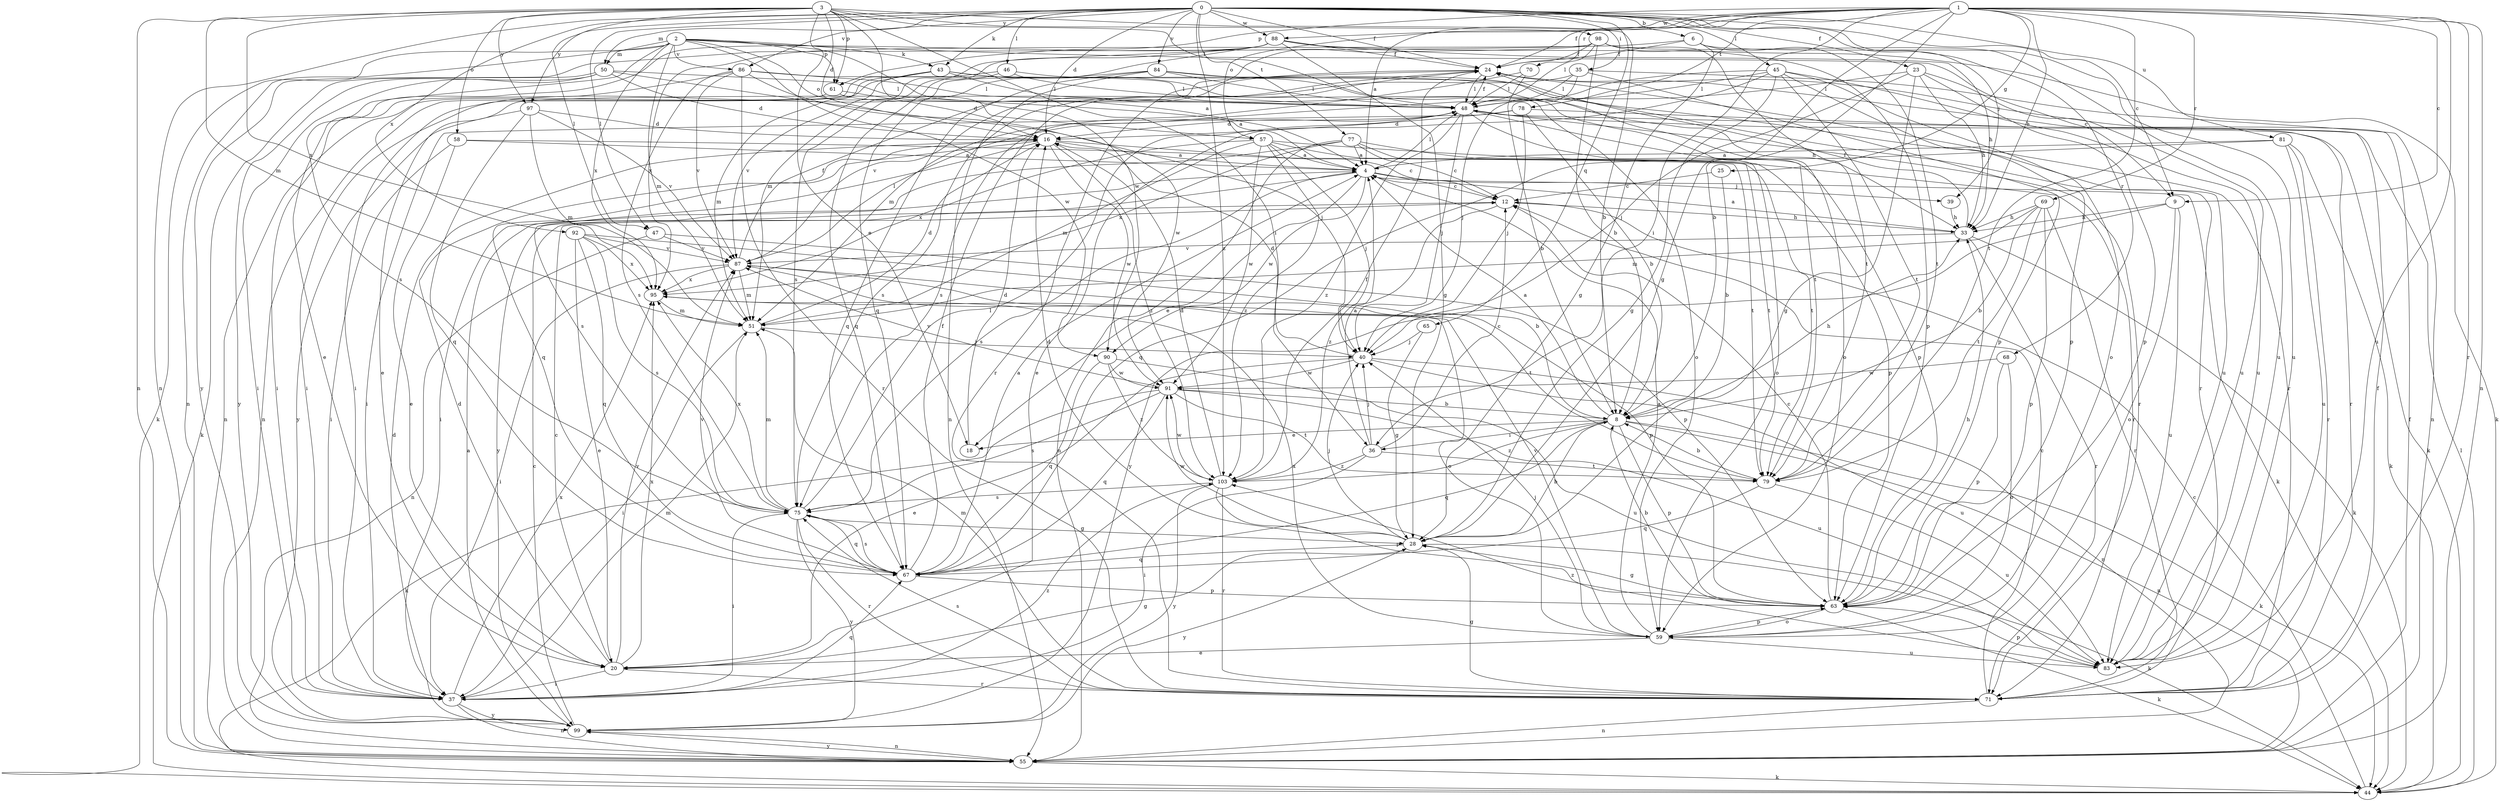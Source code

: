strict digraph  {
0;
1;
2;
3;
4;
6;
8;
9;
12;
16;
18;
20;
23;
24;
25;
28;
33;
35;
36;
37;
39;
40;
43;
44;
45;
46;
47;
48;
50;
51;
55;
57;
58;
59;
61;
63;
65;
67;
68;
69;
70;
71;
75;
77;
78;
79;
81;
83;
84;
86;
87;
88;
90;
91;
92;
95;
97;
98;
99;
103;
0 -> 6  [label=b];
0 -> 9  [label=c];
0 -> 16  [label=d];
0 -> 23  [label=f];
0 -> 24  [label=f];
0 -> 35  [label=i];
0 -> 39  [label=j];
0 -> 43  [label=k];
0 -> 45  [label=l];
0 -> 46  [label=l];
0 -> 47  [label=l];
0 -> 50  [label=m];
0 -> 55  [label=n];
0 -> 65  [label=q];
0 -> 68  [label=r];
0 -> 77  [label=t];
0 -> 81  [label=u];
0 -> 84  [label=v];
0 -> 86  [label=v];
0 -> 88  [label=w];
0 -> 92  [label=x];
0 -> 97  [label=y];
0 -> 103  [label=z];
1 -> 4  [label=a];
1 -> 8  [label=b];
1 -> 9  [label=c];
1 -> 24  [label=f];
1 -> 25  [label=g];
1 -> 28  [label=g];
1 -> 33  [label=h];
1 -> 36  [label=i];
1 -> 55  [label=n];
1 -> 57  [label=o];
1 -> 61  [label=p];
1 -> 69  [label=r];
1 -> 70  [label=r];
1 -> 71  [label=r];
1 -> 78  [label=t];
1 -> 79  [label=t];
1 -> 83  [label=u];
1 -> 88  [label=w];
2 -> 4  [label=a];
2 -> 9  [label=c];
2 -> 43  [label=k];
2 -> 44  [label=k];
2 -> 50  [label=m];
2 -> 51  [label=m];
2 -> 55  [label=n];
2 -> 57  [label=o];
2 -> 61  [label=p];
2 -> 75  [label=s];
2 -> 86  [label=v];
2 -> 90  [label=w];
2 -> 95  [label=x];
3 -> 8  [label=b];
3 -> 16  [label=d];
3 -> 18  [label=e];
3 -> 36  [label=i];
3 -> 47  [label=l];
3 -> 48  [label=l];
3 -> 51  [label=m];
3 -> 55  [label=n];
3 -> 58  [label=o];
3 -> 61  [label=p];
3 -> 90  [label=w];
3 -> 95  [label=x];
3 -> 97  [label=y];
3 -> 98  [label=y];
4 -> 12  [label=c];
4 -> 18  [label=e];
4 -> 39  [label=j];
4 -> 44  [label=k];
4 -> 48  [label=l];
4 -> 75  [label=s];
4 -> 90  [label=w];
4 -> 99  [label=y];
6 -> 24  [label=f];
6 -> 28  [label=g];
6 -> 79  [label=t];
6 -> 83  [label=u];
6 -> 95  [label=x];
8 -> 4  [label=a];
8 -> 18  [label=e];
8 -> 33  [label=h];
8 -> 36  [label=i];
8 -> 44  [label=k];
8 -> 55  [label=n];
8 -> 63  [label=p];
8 -> 67  [label=q];
8 -> 103  [label=z];
9 -> 33  [label=h];
9 -> 59  [label=o];
9 -> 83  [label=u];
9 -> 99  [label=y];
12 -> 33  [label=h];
12 -> 103  [label=z];
16 -> 4  [label=a];
16 -> 12  [label=c];
16 -> 67  [label=q];
16 -> 75  [label=s];
16 -> 91  [label=w];
16 -> 103  [label=z];
18 -> 16  [label=d];
20 -> 12  [label=c];
20 -> 16  [label=d];
20 -> 28  [label=g];
20 -> 37  [label=i];
20 -> 71  [label=r];
20 -> 87  [label=v];
20 -> 95  [label=x];
23 -> 28  [label=g];
23 -> 33  [label=h];
23 -> 40  [label=j];
23 -> 48  [label=l];
23 -> 63  [label=p];
23 -> 83  [label=u];
24 -> 48  [label=l];
24 -> 71  [label=r];
24 -> 75  [label=s];
24 -> 87  [label=v];
25 -> 8  [label=b];
25 -> 12  [label=c];
28 -> 8  [label=b];
28 -> 16  [label=d];
28 -> 40  [label=j];
28 -> 44  [label=k];
28 -> 67  [label=q];
28 -> 91  [label=w];
28 -> 99  [label=y];
33 -> 4  [label=a];
33 -> 24  [label=f];
33 -> 44  [label=k];
33 -> 71  [label=r];
33 -> 87  [label=v];
35 -> 20  [label=e];
35 -> 40  [label=j];
35 -> 48  [label=l];
35 -> 55  [label=n];
35 -> 63  [label=p];
36 -> 4  [label=a];
36 -> 12  [label=c];
36 -> 37  [label=i];
36 -> 40  [label=j];
36 -> 79  [label=t];
36 -> 103  [label=z];
37 -> 51  [label=m];
37 -> 55  [label=n];
37 -> 67  [label=q];
37 -> 95  [label=x];
37 -> 99  [label=y];
37 -> 103  [label=z];
39 -> 33  [label=h];
40 -> 16  [label=d];
40 -> 20  [label=e];
40 -> 55  [label=n];
40 -> 83  [label=u];
40 -> 91  [label=w];
43 -> 33  [label=h];
43 -> 48  [label=l];
43 -> 51  [label=m];
43 -> 55  [label=n];
43 -> 79  [label=t];
43 -> 87  [label=v];
44 -> 12  [label=c];
44 -> 48  [label=l];
45 -> 20  [label=e];
45 -> 28  [label=g];
45 -> 48  [label=l];
45 -> 51  [label=m];
45 -> 59  [label=o];
45 -> 63  [label=p];
45 -> 79  [label=t];
45 -> 83  [label=u];
46 -> 37  [label=i];
46 -> 48  [label=l];
46 -> 67  [label=q];
46 -> 83  [label=u];
47 -> 55  [label=n];
47 -> 63  [label=p];
47 -> 87  [label=v];
48 -> 16  [label=d];
48 -> 24  [label=f];
48 -> 40  [label=j];
48 -> 44  [label=k];
48 -> 59  [label=o];
48 -> 63  [label=p];
48 -> 71  [label=r];
48 -> 103  [label=z];
50 -> 16  [label=d];
50 -> 37  [label=i];
50 -> 40  [label=j];
50 -> 44  [label=k];
50 -> 48  [label=l];
50 -> 99  [label=y];
51 -> 16  [label=d];
51 -> 37  [label=i];
51 -> 40  [label=j];
55 -> 24  [label=f];
55 -> 44  [label=k];
55 -> 99  [label=y];
57 -> 4  [label=a];
57 -> 40  [label=j];
57 -> 51  [label=m];
57 -> 71  [label=r];
57 -> 79  [label=t];
57 -> 91  [label=w];
57 -> 95  [label=x];
57 -> 103  [label=z];
58 -> 4  [label=a];
58 -> 20  [label=e];
58 -> 37  [label=i];
58 -> 79  [label=t];
59 -> 4  [label=a];
59 -> 20  [label=e];
59 -> 40  [label=j];
59 -> 63  [label=p];
59 -> 83  [label=u];
59 -> 87  [label=v];
59 -> 95  [label=x];
61 -> 4  [label=a];
61 -> 16  [label=d];
61 -> 55  [label=n];
63 -> 8  [label=b];
63 -> 12  [label=c];
63 -> 28  [label=g];
63 -> 33  [label=h];
63 -> 44  [label=k];
63 -> 59  [label=o];
65 -> 28  [label=g];
65 -> 40  [label=j];
67 -> 4  [label=a];
67 -> 24  [label=f];
67 -> 63  [label=p];
67 -> 75  [label=s];
67 -> 87  [label=v];
68 -> 59  [label=o];
68 -> 63  [label=p];
68 -> 91  [label=w];
69 -> 8  [label=b];
69 -> 33  [label=h];
69 -> 51  [label=m];
69 -> 63  [label=p];
69 -> 71  [label=r];
69 -> 79  [label=t];
70 -> 8  [label=b];
70 -> 48  [label=l];
70 -> 75  [label=s];
71 -> 12  [label=c];
71 -> 24  [label=f];
71 -> 28  [label=g];
71 -> 51  [label=m];
71 -> 55  [label=n];
71 -> 75  [label=s];
75 -> 28  [label=g];
75 -> 37  [label=i];
75 -> 48  [label=l];
75 -> 51  [label=m];
75 -> 67  [label=q];
75 -> 71  [label=r];
75 -> 95  [label=x];
75 -> 99  [label=y];
77 -> 4  [label=a];
77 -> 12  [label=c];
77 -> 37  [label=i];
77 -> 55  [label=n];
77 -> 63  [label=p];
77 -> 79  [label=t];
77 -> 95  [label=x];
78 -> 8  [label=b];
78 -> 16  [label=d];
78 -> 37  [label=i];
78 -> 40  [label=j];
78 -> 71  [label=r];
79 -> 8  [label=b];
79 -> 67  [label=q];
79 -> 83  [label=u];
81 -> 4  [label=a];
81 -> 44  [label=k];
81 -> 67  [label=q];
81 -> 71  [label=r];
81 -> 83  [label=u];
83 -> 63  [label=p];
83 -> 103  [label=z];
84 -> 37  [label=i];
84 -> 48  [label=l];
84 -> 55  [label=n];
84 -> 59  [label=o];
84 -> 67  [label=q];
84 -> 71  [label=r];
86 -> 37  [label=i];
86 -> 48  [label=l];
86 -> 59  [label=o];
86 -> 71  [label=r];
86 -> 75  [label=s];
86 -> 87  [label=v];
86 -> 91  [label=w];
87 -> 24  [label=f];
87 -> 37  [label=i];
87 -> 48  [label=l];
87 -> 51  [label=m];
87 -> 63  [label=p];
87 -> 79  [label=t];
87 -> 95  [label=x];
88 -> 20  [label=e];
88 -> 24  [label=f];
88 -> 28  [label=g];
88 -> 33  [label=h];
88 -> 44  [label=k];
88 -> 51  [label=m];
88 -> 67  [label=q];
88 -> 75  [label=s];
90 -> 67  [label=q];
90 -> 83  [label=u];
90 -> 91  [label=w];
90 -> 103  [label=z];
91 -> 8  [label=b];
91 -> 44  [label=k];
91 -> 67  [label=q];
91 -> 75  [label=s];
91 -> 79  [label=t];
91 -> 83  [label=u];
91 -> 87  [label=v];
92 -> 8  [label=b];
92 -> 20  [label=e];
92 -> 67  [label=q];
92 -> 75  [label=s];
92 -> 87  [label=v];
92 -> 95  [label=x];
95 -> 51  [label=m];
95 -> 59  [label=o];
97 -> 16  [label=d];
97 -> 51  [label=m];
97 -> 67  [label=q];
97 -> 87  [label=v];
97 -> 99  [label=y];
98 -> 8  [label=b];
98 -> 24  [label=f];
98 -> 48  [label=l];
98 -> 63  [label=p];
98 -> 71  [label=r];
98 -> 79  [label=t];
98 -> 83  [label=u];
98 -> 99  [label=y];
99 -> 4  [label=a];
99 -> 12  [label=c];
99 -> 16  [label=d];
99 -> 55  [label=n];
103 -> 16  [label=d];
103 -> 24  [label=f];
103 -> 63  [label=p];
103 -> 71  [label=r];
103 -> 75  [label=s];
103 -> 91  [label=w];
103 -> 99  [label=y];
}
